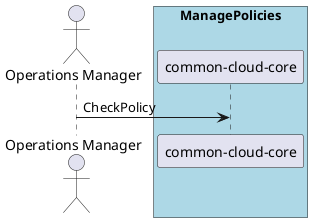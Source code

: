 @startuml
Actor "Operations Manager" as A

box "ManagePolicies" #lightblue
participant "common-cloud-core" as S
A -> S : CheckPolicy
end box

@enduml

